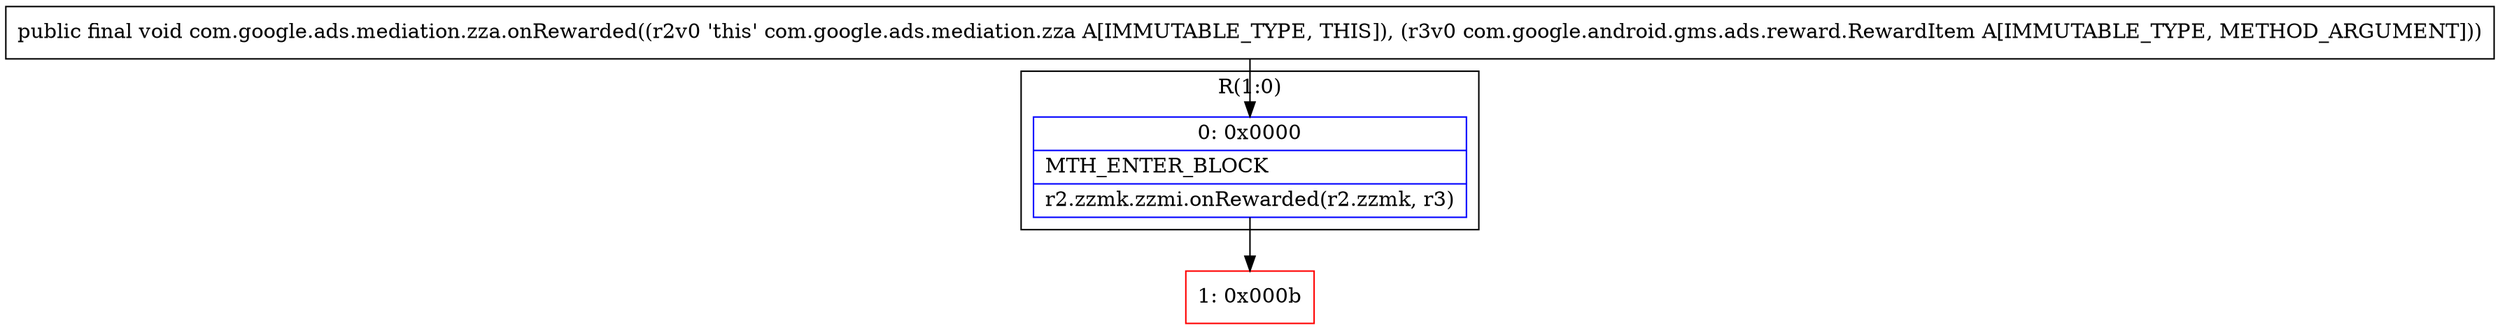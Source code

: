 digraph "CFG forcom.google.ads.mediation.zza.onRewarded(Lcom\/google\/android\/gms\/ads\/reward\/RewardItem;)V" {
subgraph cluster_Region_1648467693 {
label = "R(1:0)";
node [shape=record,color=blue];
Node_0 [shape=record,label="{0\:\ 0x0000|MTH_ENTER_BLOCK\l|r2.zzmk.zzmi.onRewarded(r2.zzmk, r3)\l}"];
}
Node_1 [shape=record,color=red,label="{1\:\ 0x000b}"];
MethodNode[shape=record,label="{public final void com.google.ads.mediation.zza.onRewarded((r2v0 'this' com.google.ads.mediation.zza A[IMMUTABLE_TYPE, THIS]), (r3v0 com.google.android.gms.ads.reward.RewardItem A[IMMUTABLE_TYPE, METHOD_ARGUMENT])) }"];
MethodNode -> Node_0;
Node_0 -> Node_1;
}

